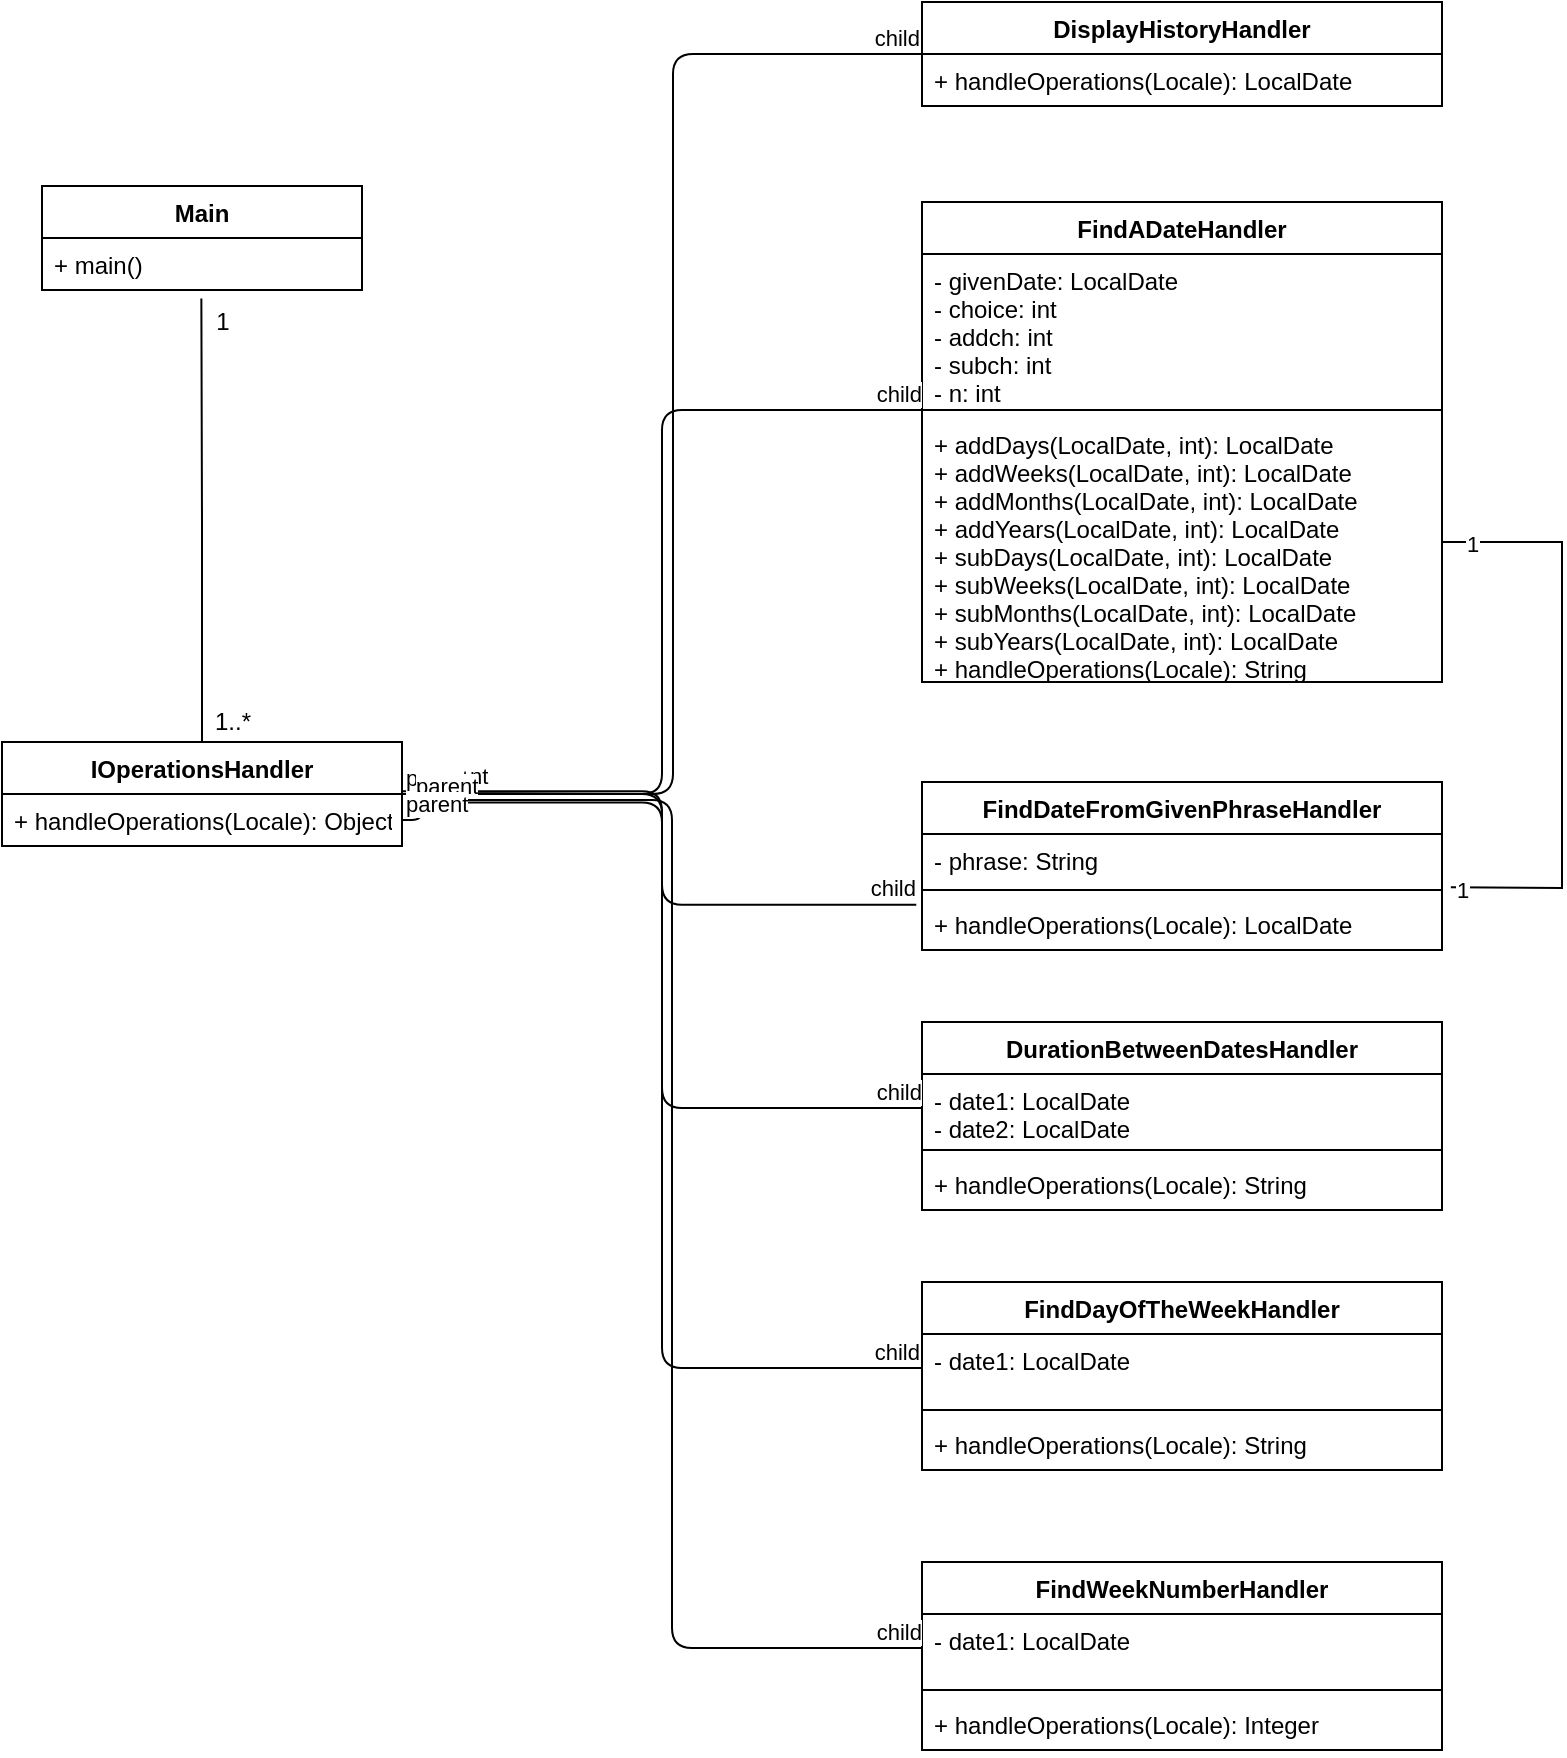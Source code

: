 <mxfile version="13.6.5" type="device"><diagram id="Ex9DdPpH78apJs0GAq79" name="Page-1"><mxGraphModel dx="1730" dy="967" grid="1" gridSize="10" guides="1" tooltips="1" connect="1" arrows="1" fold="1" page="1" pageScale="1" pageWidth="850" pageHeight="1100" math="0" shadow="0"><root><mxCell id="0"/><mxCell id="1" parent="0"/><mxCell id="o-zrOE1JqoMYA0rO_x-W-3" value="Main" style="swimlane;fontStyle=1;align=center;verticalAlign=top;childLayout=stackLayout;horizontal=1;startSize=26;horizontalStack=0;resizeParent=1;resizeParentMax=0;resizeLast=0;collapsible=1;marginBottom=0;" vertex="1" parent="1"><mxGeometry x="40" y="122" width="160" height="52" as="geometry"><mxRectangle x="70" y="60" width="60" height="26" as="alternateBounds"/></mxGeometry></mxCell><mxCell id="o-zrOE1JqoMYA0rO_x-W-4" value="+ main()" style="text;strokeColor=none;fillColor=none;align=left;verticalAlign=top;spacingLeft=4;spacingRight=4;overflow=hidden;rotatable=0;points=[[0,0.5],[1,0.5]];portConstraint=eastwest;" vertex="1" parent="o-zrOE1JqoMYA0rO_x-W-3"><mxGeometry y="26" width="160" height="26" as="geometry"/></mxCell><mxCell id="o-zrOE1JqoMYA0rO_x-W-19" value="FindADateHandler" style="swimlane;fontStyle=1;align=center;verticalAlign=top;childLayout=stackLayout;horizontal=1;startSize=26;horizontalStack=0;resizeParent=1;resizeParentMax=0;resizeLast=0;collapsible=1;marginBottom=0;" vertex="1" parent="1"><mxGeometry x="480" y="130" width="260" height="240" as="geometry"/></mxCell><mxCell id="o-zrOE1JqoMYA0rO_x-W-20" value="- givenDate: LocalDate&#10;- choice: int&#10;- addch: int&#10;- subch: int&#10;- n: int" style="text;strokeColor=none;fillColor=none;align=left;verticalAlign=top;spacingLeft=4;spacingRight=4;overflow=hidden;rotatable=0;points=[[0,0.5],[1,0.5]];portConstraint=eastwest;" vertex="1" parent="o-zrOE1JqoMYA0rO_x-W-19"><mxGeometry y="26" width="260" height="74" as="geometry"/></mxCell><mxCell id="o-zrOE1JqoMYA0rO_x-W-21" value="" style="line;strokeWidth=1;fillColor=none;align=left;verticalAlign=middle;spacingTop=-1;spacingLeft=3;spacingRight=3;rotatable=0;labelPosition=right;points=[];portConstraint=eastwest;" vertex="1" parent="o-zrOE1JqoMYA0rO_x-W-19"><mxGeometry y="100" width="260" height="8" as="geometry"/></mxCell><mxCell id="o-zrOE1JqoMYA0rO_x-W-22" value="+ addDays(LocalDate, int): LocalDate&#10;+ addWeeks(LocalDate, int): LocalDate&#10;+ addMonths(LocalDate, int): LocalDate&#10;+ addYears(LocalDate, int): LocalDate&#10;+ subDays(LocalDate, int): LocalDate&#10;+ subWeeks(LocalDate, int): LocalDate&#10;+ subMonths(LocalDate, int): LocalDate&#10;+ subYears(LocalDate, int): LocalDate&#10;+ handleOperations(Locale): String" style="text;strokeColor=none;fillColor=none;align=left;verticalAlign=top;spacingLeft=4;spacingRight=4;overflow=hidden;rotatable=0;points=[[0,0.5],[1,0.5]];portConstraint=eastwest;" vertex="1" parent="o-zrOE1JqoMYA0rO_x-W-19"><mxGeometry y="108" width="260" height="132" as="geometry"/></mxCell><mxCell id="o-zrOE1JqoMYA0rO_x-W-11" value="DisplayHistoryHandler" style="swimlane;fontStyle=1;align=center;verticalAlign=top;childLayout=stackLayout;horizontal=1;startSize=26;horizontalStack=0;resizeParent=1;resizeParentMax=0;resizeLast=0;collapsible=1;marginBottom=0;" vertex="1" parent="1"><mxGeometry x="480" y="30" width="260" height="52" as="geometry"/></mxCell><mxCell id="o-zrOE1JqoMYA0rO_x-W-14" value="+ handleOperations(Locale): LocalDate" style="text;strokeColor=none;fillColor=none;align=left;verticalAlign=top;spacingLeft=4;spacingRight=4;overflow=hidden;rotatable=0;points=[[0,0.5],[1,0.5]];portConstraint=eastwest;" vertex="1" parent="o-zrOE1JqoMYA0rO_x-W-11"><mxGeometry y="26" width="260" height="26" as="geometry"/></mxCell><mxCell id="o-zrOE1JqoMYA0rO_x-W-31" value="FindWeekNumberHandler" style="swimlane;fontStyle=1;align=center;verticalAlign=top;childLayout=stackLayout;horizontal=1;startSize=26;horizontalStack=0;resizeParent=1;resizeParentMax=0;resizeLast=0;collapsible=1;marginBottom=0;" vertex="1" parent="1"><mxGeometry x="480" y="810" width="260" height="94" as="geometry"/></mxCell><mxCell id="o-zrOE1JqoMYA0rO_x-W-32" value="- date1: LocalDate" style="text;strokeColor=none;fillColor=none;align=left;verticalAlign=top;spacingLeft=4;spacingRight=4;overflow=hidden;rotatable=0;points=[[0,0.5],[1,0.5]];portConstraint=eastwest;" vertex="1" parent="o-zrOE1JqoMYA0rO_x-W-31"><mxGeometry y="26" width="260" height="34" as="geometry"/></mxCell><mxCell id="o-zrOE1JqoMYA0rO_x-W-33" value="" style="line;strokeWidth=1;fillColor=none;align=left;verticalAlign=middle;spacingTop=-1;spacingLeft=3;spacingRight=3;rotatable=0;labelPosition=right;points=[];portConstraint=eastwest;" vertex="1" parent="o-zrOE1JqoMYA0rO_x-W-31"><mxGeometry y="60" width="260" height="8" as="geometry"/></mxCell><mxCell id="o-zrOE1JqoMYA0rO_x-W-34" value="+ handleOperations(Locale): Integer" style="text;strokeColor=none;fillColor=none;align=left;verticalAlign=top;spacingLeft=4;spacingRight=4;overflow=hidden;rotatable=0;points=[[0,0.5],[1,0.5]];portConstraint=eastwest;" vertex="1" parent="o-zrOE1JqoMYA0rO_x-W-31"><mxGeometry y="68" width="260" height="26" as="geometry"/></mxCell><mxCell id="o-zrOE1JqoMYA0rO_x-W-27" value="FindDayOfTheWeekHandler" style="swimlane;fontStyle=1;align=center;verticalAlign=top;childLayout=stackLayout;horizontal=1;startSize=26;horizontalStack=0;resizeParent=1;resizeParentMax=0;resizeLast=0;collapsible=1;marginBottom=0;" vertex="1" parent="1"><mxGeometry x="480" y="670" width="260" height="94" as="geometry"/></mxCell><mxCell id="o-zrOE1JqoMYA0rO_x-W-28" value="- date1: LocalDate" style="text;strokeColor=none;fillColor=none;align=left;verticalAlign=top;spacingLeft=4;spacingRight=4;overflow=hidden;rotatable=0;points=[[0,0.5],[1,0.5]];portConstraint=eastwest;" vertex="1" parent="o-zrOE1JqoMYA0rO_x-W-27"><mxGeometry y="26" width="260" height="34" as="geometry"/></mxCell><mxCell id="o-zrOE1JqoMYA0rO_x-W-29" value="" style="line;strokeWidth=1;fillColor=none;align=left;verticalAlign=middle;spacingTop=-1;spacingLeft=3;spacingRight=3;rotatable=0;labelPosition=right;points=[];portConstraint=eastwest;" vertex="1" parent="o-zrOE1JqoMYA0rO_x-W-27"><mxGeometry y="60" width="260" height="8" as="geometry"/></mxCell><mxCell id="o-zrOE1JqoMYA0rO_x-W-30" value="+ handleOperations(Locale): String" style="text;strokeColor=none;fillColor=none;align=left;verticalAlign=top;spacingLeft=4;spacingRight=4;overflow=hidden;rotatable=0;points=[[0,0.5],[1,0.5]];portConstraint=eastwest;" vertex="1" parent="o-zrOE1JqoMYA0rO_x-W-27"><mxGeometry y="68" width="260" height="26" as="geometry"/></mxCell><mxCell id="o-zrOE1JqoMYA0rO_x-W-23" value="FindDateFromGivenPhraseHandler" style="swimlane;fontStyle=1;align=center;verticalAlign=top;childLayout=stackLayout;horizontal=1;startSize=26;horizontalStack=0;resizeParent=1;resizeParentMax=0;resizeLast=0;collapsible=1;marginBottom=0;" vertex="1" parent="1"><mxGeometry x="480" y="420" width="260" height="84" as="geometry"/></mxCell><mxCell id="o-zrOE1JqoMYA0rO_x-W-24" value="- phrase: String" style="text;strokeColor=none;fillColor=none;align=left;verticalAlign=top;spacingLeft=4;spacingRight=4;overflow=hidden;rotatable=0;points=[[0,0.5],[1,0.5]];portConstraint=eastwest;" vertex="1" parent="o-zrOE1JqoMYA0rO_x-W-23"><mxGeometry y="26" width="260" height="24" as="geometry"/></mxCell><mxCell id="o-zrOE1JqoMYA0rO_x-W-25" value="" style="line;strokeWidth=1;fillColor=none;align=left;verticalAlign=middle;spacingTop=-1;spacingLeft=3;spacingRight=3;rotatable=0;labelPosition=right;points=[];portConstraint=eastwest;" vertex="1" parent="o-zrOE1JqoMYA0rO_x-W-23"><mxGeometry y="50" width="260" height="8" as="geometry"/></mxCell><mxCell id="o-zrOE1JqoMYA0rO_x-W-26" value="+ handleOperations(Locale): LocalDate" style="text;strokeColor=none;fillColor=none;align=left;verticalAlign=top;spacingLeft=4;spacingRight=4;overflow=hidden;rotatable=0;points=[[0,0.5],[1,0.5]];portConstraint=eastwest;" vertex="1" parent="o-zrOE1JqoMYA0rO_x-W-23"><mxGeometry y="58" width="260" height="26" as="geometry"/></mxCell><mxCell id="o-zrOE1JqoMYA0rO_x-W-15" value="DurationBetweenDatesHandler" style="swimlane;fontStyle=1;align=center;verticalAlign=top;childLayout=stackLayout;horizontal=1;startSize=26;horizontalStack=0;resizeParent=1;resizeParentMax=0;resizeLast=0;collapsible=1;marginBottom=0;" vertex="1" parent="1"><mxGeometry x="480" y="540" width="260" height="94" as="geometry"/></mxCell><mxCell id="o-zrOE1JqoMYA0rO_x-W-16" value="- date1: LocalDate&#10;- date2: LocalDate" style="text;strokeColor=none;fillColor=none;align=left;verticalAlign=top;spacingLeft=4;spacingRight=4;overflow=hidden;rotatable=0;points=[[0,0.5],[1,0.5]];portConstraint=eastwest;" vertex="1" parent="o-zrOE1JqoMYA0rO_x-W-15"><mxGeometry y="26" width="260" height="34" as="geometry"/></mxCell><mxCell id="o-zrOE1JqoMYA0rO_x-W-17" value="" style="line;strokeWidth=1;fillColor=none;align=left;verticalAlign=middle;spacingTop=-1;spacingLeft=3;spacingRight=3;rotatable=0;labelPosition=right;points=[];portConstraint=eastwest;" vertex="1" parent="o-zrOE1JqoMYA0rO_x-W-15"><mxGeometry y="60" width="260" height="8" as="geometry"/></mxCell><mxCell id="o-zrOE1JqoMYA0rO_x-W-18" value="+ handleOperations(Locale): String" style="text;strokeColor=none;fillColor=none;align=left;verticalAlign=top;spacingLeft=4;spacingRight=4;overflow=hidden;rotatable=0;points=[[0,0.5],[1,0.5]];portConstraint=eastwest;" vertex="1" parent="o-zrOE1JqoMYA0rO_x-W-15"><mxGeometry y="68" width="260" height="26" as="geometry"/></mxCell><mxCell id="o-zrOE1JqoMYA0rO_x-W-35" value="" style="endArrow=none;html=1;edgeStyle=orthogonalEdgeStyle;entryX=0;entryY=0.5;entryDx=0;entryDy=0;" edge="1" parent="1" target="o-zrOE1JqoMYA0rO_x-W-11"><mxGeometry relative="1" as="geometry"><mxPoint x="230" y="425.5" as="sourcePoint"/><mxPoint x="390" y="425.5" as="targetPoint"/></mxGeometry></mxCell><mxCell id="o-zrOE1JqoMYA0rO_x-W-36" value="parent" style="edgeLabel;resizable=0;html=1;align=left;verticalAlign=bottom;" connectable="0" vertex="1" parent="o-zrOE1JqoMYA0rO_x-W-35"><mxGeometry x="-1" relative="1" as="geometry"/></mxCell><mxCell id="o-zrOE1JqoMYA0rO_x-W-37" value="child" style="edgeLabel;resizable=0;html=1;align=right;verticalAlign=bottom;" connectable="0" vertex="1" parent="o-zrOE1JqoMYA0rO_x-W-35"><mxGeometry x="1" relative="1" as="geometry"/></mxCell><mxCell id="o-zrOE1JqoMYA0rO_x-W-42" value="" style="endArrow=none;html=1;edgeStyle=orthogonalEdgeStyle;exitX=1;exitY=0.5;exitDx=0;exitDy=0;" edge="1" parent="1" source="o-zrOE1JqoMYA0rO_x-W-7" target="o-zrOE1JqoMYA0rO_x-W-21"><mxGeometry relative="1" as="geometry"><mxPoint x="265" y="440" as="sourcePoint"/><mxPoint x="425" y="440" as="targetPoint"/></mxGeometry></mxCell><mxCell id="o-zrOE1JqoMYA0rO_x-W-43" value="parent" style="edgeLabel;resizable=0;html=1;align=left;verticalAlign=bottom;" connectable="0" vertex="1" parent="o-zrOE1JqoMYA0rO_x-W-42"><mxGeometry x="-1" relative="1" as="geometry"/></mxCell><mxCell id="o-zrOE1JqoMYA0rO_x-W-44" value="child" style="edgeLabel;resizable=0;html=1;align=right;verticalAlign=bottom;" connectable="0" vertex="1" parent="o-zrOE1JqoMYA0rO_x-W-42"><mxGeometry x="1" relative="1" as="geometry"/></mxCell><mxCell id="o-zrOE1JqoMYA0rO_x-W-45" value="" style="endArrow=none;html=1;edgeStyle=orthogonalEdgeStyle;exitX=1;exitY=-0.054;exitDx=0;exitDy=0;exitPerimeter=0;entryX=-0.011;entryY=0.131;entryDx=0;entryDy=0;entryPerimeter=0;" edge="1" parent="1" source="o-zrOE1JqoMYA0rO_x-W-10" target="o-zrOE1JqoMYA0rO_x-W-26"><mxGeometry relative="1" as="geometry"><mxPoint x="265" y="540" as="sourcePoint"/><mxPoint x="425" y="540" as="targetPoint"/></mxGeometry></mxCell><mxCell id="o-zrOE1JqoMYA0rO_x-W-46" value="parent" style="edgeLabel;resizable=0;html=1;align=left;verticalAlign=bottom;" connectable="0" vertex="1" parent="o-zrOE1JqoMYA0rO_x-W-45"><mxGeometry x="-1" relative="1" as="geometry"/></mxCell><mxCell id="o-zrOE1JqoMYA0rO_x-W-47" value="child" style="edgeLabel;resizable=0;html=1;align=right;verticalAlign=bottom;" connectable="0" vertex="1" parent="o-zrOE1JqoMYA0rO_x-W-45"><mxGeometry x="1" relative="1" as="geometry"/></mxCell><mxCell id="o-zrOE1JqoMYA0rO_x-W-48" value="" style="endArrow=none;html=1;edgeStyle=orthogonalEdgeStyle;exitX=1;exitY=0.5;exitDx=0;exitDy=0;entryX=0;entryY=0.5;entryDx=0;entryDy=0;" edge="1" parent="1" source="o-zrOE1JqoMYA0rO_x-W-7" target="o-zrOE1JqoMYA0rO_x-W-16"><mxGeometry relative="1" as="geometry"><mxPoint x="240" y="490" as="sourcePoint"/><mxPoint x="400" y="490" as="targetPoint"/></mxGeometry></mxCell><mxCell id="o-zrOE1JqoMYA0rO_x-W-49" value="parent" style="edgeLabel;resizable=0;html=1;align=left;verticalAlign=bottom;" connectable="0" vertex="1" parent="o-zrOE1JqoMYA0rO_x-W-48"><mxGeometry x="-1" relative="1" as="geometry"/></mxCell><mxCell id="o-zrOE1JqoMYA0rO_x-W-50" value="child" style="edgeLabel;resizable=0;html=1;align=right;verticalAlign=bottom;" connectable="0" vertex="1" parent="o-zrOE1JqoMYA0rO_x-W-48"><mxGeometry x="1" relative="1" as="geometry"/></mxCell><mxCell id="o-zrOE1JqoMYA0rO_x-W-51" value="" style="endArrow=none;html=1;edgeStyle=orthogonalEdgeStyle;exitX=1.024;exitY=0.162;exitDx=0;exitDy=0;exitPerimeter=0;entryX=0;entryY=0.5;entryDx=0;entryDy=0;" edge="1" parent="1" source="o-zrOE1JqoMYA0rO_x-W-10" target="o-zrOE1JqoMYA0rO_x-W-28"><mxGeometry relative="1" as="geometry"><mxPoint x="80" y="540" as="sourcePoint"/><mxPoint x="240" y="540" as="targetPoint"/></mxGeometry></mxCell><mxCell id="o-zrOE1JqoMYA0rO_x-W-52" value="parent" style="edgeLabel;resizable=0;html=1;align=left;verticalAlign=bottom;" connectable="0" vertex="1" parent="o-zrOE1JqoMYA0rO_x-W-51"><mxGeometry x="-1" relative="1" as="geometry"/></mxCell><mxCell id="o-zrOE1JqoMYA0rO_x-W-53" value="child" style="edgeLabel;resizable=0;html=1;align=right;verticalAlign=bottom;" connectable="0" vertex="1" parent="o-zrOE1JqoMYA0rO_x-W-51"><mxGeometry x="1" relative="1" as="geometry"/></mxCell><mxCell id="o-zrOE1JqoMYA0rO_x-W-54" value="" style="endArrow=none;html=1;edgeStyle=orthogonalEdgeStyle;entryX=0;entryY=0.5;entryDx=0;entryDy=0;exitX=1;exitY=0.5;exitDx=0;exitDy=0;" edge="1" parent="1" source="o-zrOE1JqoMYA0rO_x-W-10" target="o-zrOE1JqoMYA0rO_x-W-32"><mxGeometry relative="1" as="geometry"><mxPoint x="250" y="429" as="sourcePoint"/><mxPoint x="240" y="570" as="targetPoint"/><Array as="points"><mxPoint x="230" y="429"/><mxPoint x="355" y="429"/><mxPoint x="355" y="853"/></Array></mxGeometry></mxCell><mxCell id="o-zrOE1JqoMYA0rO_x-W-55" value="parent" style="edgeLabel;resizable=0;html=1;align=left;verticalAlign=bottom;" connectable="0" vertex="1" parent="o-zrOE1JqoMYA0rO_x-W-54"><mxGeometry x="-1" relative="1" as="geometry"/></mxCell><mxCell id="o-zrOE1JqoMYA0rO_x-W-56" value="child" style="edgeLabel;resizable=0;html=1;align=right;verticalAlign=bottom;" connectable="0" vertex="1" parent="o-zrOE1JqoMYA0rO_x-W-54"><mxGeometry x="1" relative="1" as="geometry"/></mxCell><mxCell id="o-zrOE1JqoMYA0rO_x-W-57" value="" style="endArrow=none;html=1;rounded=0;entryX=0.5;entryY=0;entryDx=0;entryDy=0;exitX=0.498;exitY=1.162;exitDx=0;exitDy=0;exitPerimeter=0;" edge="1" parent="1" source="o-zrOE1JqoMYA0rO_x-W-4" target="o-zrOE1JqoMYA0rO_x-W-7"><mxGeometry relative="1" as="geometry"><mxPoint x="170" y="230" as="sourcePoint"/><mxPoint x="240" y="280" as="targetPoint"/><Array as="points"><mxPoint x="120" y="290"/></Array></mxGeometry></mxCell><mxCell id="o-zrOE1JqoMYA0rO_x-W-7" value="IOperationsHandler" style="swimlane;fontStyle=1;align=center;verticalAlign=top;childLayout=stackLayout;horizontal=1;startSize=26;horizontalStack=0;resizeParent=1;resizeParentMax=0;resizeLast=0;collapsible=1;marginBottom=0;" vertex="1" parent="1"><mxGeometry x="20" y="400" width="200" height="52" as="geometry"/></mxCell><mxCell id="o-zrOE1JqoMYA0rO_x-W-10" value="+ handleOperations(Locale): Object" style="text;strokeColor=none;fillColor=none;align=left;verticalAlign=top;spacingLeft=4;spacingRight=4;overflow=hidden;rotatable=0;points=[[0,0.5],[1,0.5]];portConstraint=eastwest;" vertex="1" parent="o-zrOE1JqoMYA0rO_x-W-7"><mxGeometry y="26" width="200" height="26" as="geometry"/></mxCell><mxCell id="o-zrOE1JqoMYA0rO_x-W-58" value="1" style="text;html=1;align=center;verticalAlign=middle;resizable=0;points=[];autosize=1;" vertex="1" parent="1"><mxGeometry x="120" y="180" width="20" height="20" as="geometry"/></mxCell><mxCell id="o-zrOE1JqoMYA0rO_x-W-59" value="1..*" style="text;html=1;align=center;verticalAlign=middle;resizable=0;points=[];autosize=1;" vertex="1" parent="1"><mxGeometry x="120" y="380" width="30" height="20" as="geometry"/></mxCell><mxCell id="o-zrOE1JqoMYA0rO_x-W-60" value="" style="endArrow=none;html=1;rounded=0;entryX=1.017;entryY=1.108;entryDx=0;entryDy=0;entryPerimeter=0;" edge="1" parent="1" target="o-zrOE1JqoMYA0rO_x-W-24"><mxGeometry relative="1" as="geometry"><mxPoint x="740" y="300" as="sourcePoint"/><mxPoint x="800.32" y="481.79" as="targetPoint"/><Array as="points"><mxPoint x="800" y="300"/><mxPoint x="800" y="473"/></Array></mxGeometry></mxCell><mxCell id="o-zrOE1JqoMYA0rO_x-W-62" value="1" style="edgeLabel;html=1;align=center;verticalAlign=middle;resizable=0;points=[];" vertex="1" connectable="0" parent="o-zrOE1JqoMYA0rO_x-W-60"><mxGeometry x="0.962" y="1" relative="1" as="geometry"><mxPoint as="offset"/></mxGeometry></mxCell><mxCell id="o-zrOE1JqoMYA0rO_x-W-63" value="1" style="edgeLabel;html=1;align=center;verticalAlign=middle;resizable=0;points=[];" vertex="1" connectable="0" parent="o-zrOE1JqoMYA0rO_x-W-60"><mxGeometry x="-0.9" y="-1" relative="1" as="geometry"><mxPoint as="offset"/></mxGeometry></mxCell></root></mxGraphModel></diagram></mxfile>